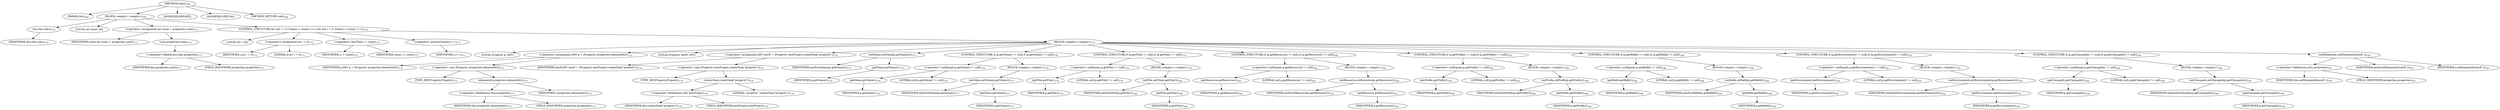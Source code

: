 digraph "reinit" {  
"143" [label = <(METHOD,reinit)<SUB>169</SUB>> ]
"4" [label = <(PARAM,this)<SUB>169</SUB>> ]
"144" [label = <(BLOCK,&lt;empty&gt;,&lt;empty&gt;)<SUB>169</SUB>> ]
"145" [label = <(init,this.init())<SUB>170</SUB>> ]
"3" [label = <(IDENTIFIER,this,this.init())<SUB>170</SUB>> ]
"146" [label = <(LOCAL,int count: int)> ]
"147" [label = <(&lt;operator&gt;.assignment,int count = properties.size())<SUB>171</SUB>> ]
"148" [label = <(IDENTIFIER,count,int count = properties.size())<SUB>171</SUB>> ]
"149" [label = <(size,properties.size())<SUB>171</SUB>> ]
"150" [label = <(&lt;operator&gt;.fieldAccess,this.properties)<SUB>171</SUB>> ]
"151" [label = <(IDENTIFIER,this,properties.size())<SUB>171</SUB>> ]
"152" [label = <(FIELD_IDENTIFIER,properties,properties)<SUB>171</SUB>> ]
"153" [label = <(CONTROL_STRUCTURE,for (int i = 0; Some(i &lt; count); i++),for (int i = 0; Some(i &lt; count); i++))<SUB>172</SUB>> ]
"154" [label = <(LOCAL,int i: int)> ]
"155" [label = <(&lt;operator&gt;.assignment,int i = 0)<SUB>172</SUB>> ]
"156" [label = <(IDENTIFIER,i,int i = 0)<SUB>172</SUB>> ]
"157" [label = <(LITERAL,0,int i = 0)<SUB>172</SUB>> ]
"158" [label = <(&lt;operator&gt;.lessThan,i &lt; count)<SUB>172</SUB>> ]
"159" [label = <(IDENTIFIER,i,i &lt; count)<SUB>172</SUB>> ]
"160" [label = <(IDENTIFIER,count,i &lt; count)<SUB>172</SUB>> ]
"161" [label = <(&lt;operator&gt;.postIncrement,i++)<SUB>172</SUB>> ]
"162" [label = <(IDENTIFIER,i,i++)<SUB>172</SUB>> ]
"163" [label = <(BLOCK,&lt;empty&gt;,&lt;empty&gt;)<SUB>172</SUB>> ]
"164" [label = <(LOCAL,Property p: ANY)> ]
"165" [label = <(&lt;operator&gt;.assignment,ANY p = (Property) properties.elementAt(i))<SUB>173</SUB>> ]
"166" [label = <(IDENTIFIER,p,ANY p = (Property) properties.elementAt(i))<SUB>173</SUB>> ]
"167" [label = <(&lt;operator&gt;.cast,(Property) properties.elementAt(i))<SUB>173</SUB>> ]
"168" [label = <(TYPE_REF,Property,Property)<SUB>173</SUB>> ]
"169" [label = <(elementAt,properties.elementAt(i))<SUB>173</SUB>> ]
"170" [label = <(&lt;operator&gt;.fieldAccess,this.properties)<SUB>173</SUB>> ]
"171" [label = <(IDENTIFIER,this,properties.elementAt(i))<SUB>173</SUB>> ]
"172" [label = <(FIELD_IDENTIFIER,properties,properties)<SUB>173</SUB>> ]
"173" [label = <(IDENTIFIER,i,properties.elementAt(i))<SUB>173</SUB>> ]
"174" [label = <(LOCAL,Property newP: ANY)> ]
"175" [label = <(&lt;operator&gt;.assignment,ANY newP = (Property) newProject.createTask(&quot;property&quot;))<SUB>174</SUB>> ]
"176" [label = <(IDENTIFIER,newP,ANY newP = (Property) newProject.createTask(&quot;property&quot;))<SUB>174</SUB>> ]
"177" [label = <(&lt;operator&gt;.cast,(Property) newProject.createTask(&quot;property&quot;))<SUB>174</SUB>> ]
"178" [label = <(TYPE_REF,Property,Property)<SUB>174</SUB>> ]
"179" [label = <(createTask,createTask(&quot;property&quot;))<SUB>174</SUB>> ]
"180" [label = <(&lt;operator&gt;.fieldAccess,this.newProject)<SUB>174</SUB>> ]
"181" [label = <(IDENTIFIER,this,createTask(&quot;property&quot;))<SUB>174</SUB>> ]
"182" [label = <(FIELD_IDENTIFIER,newProject,newProject)<SUB>174</SUB>> ]
"183" [label = <(LITERAL,&quot;property&quot;,createTask(&quot;property&quot;))<SUB>174</SUB>> ]
"184" [label = <(setName,setName(p.getName()))<SUB>175</SUB>> ]
"185" [label = <(IDENTIFIER,newP,setName(p.getName()))<SUB>175</SUB>> ]
"186" [label = <(getName,getName())<SUB>175</SUB>> ]
"187" [label = <(IDENTIFIER,p,getName())<SUB>175</SUB>> ]
"188" [label = <(CONTROL_STRUCTURE,if (p.getValue() != null),if (p.getValue() != null))<SUB>176</SUB>> ]
"189" [label = <(&lt;operator&gt;.notEquals,p.getValue() != null)<SUB>176</SUB>> ]
"190" [label = <(getValue,getValue())<SUB>176</SUB>> ]
"191" [label = <(IDENTIFIER,p,getValue())<SUB>176</SUB>> ]
"192" [label = <(LITERAL,null,p.getValue() != null)<SUB>176</SUB>> ]
"193" [label = <(BLOCK,&lt;empty&gt;,&lt;empty&gt;)<SUB>176</SUB>> ]
"194" [label = <(setValue,setValue(p.getValue()))<SUB>177</SUB>> ]
"195" [label = <(IDENTIFIER,newP,setValue(p.getValue()))<SUB>177</SUB>> ]
"196" [label = <(getValue,getValue())<SUB>177</SUB>> ]
"197" [label = <(IDENTIFIER,p,getValue())<SUB>177</SUB>> ]
"198" [label = <(CONTROL_STRUCTURE,if (p.getFile() != null),if (p.getFile() != null))<SUB>179</SUB>> ]
"199" [label = <(&lt;operator&gt;.notEquals,p.getFile() != null)<SUB>179</SUB>> ]
"200" [label = <(getFile,getFile())<SUB>179</SUB>> ]
"201" [label = <(IDENTIFIER,p,getFile())<SUB>179</SUB>> ]
"202" [label = <(LITERAL,null,p.getFile() != null)<SUB>179</SUB>> ]
"203" [label = <(BLOCK,&lt;empty&gt;,&lt;empty&gt;)<SUB>179</SUB>> ]
"204" [label = <(setFile,setFile(p.getFile()))<SUB>180</SUB>> ]
"205" [label = <(IDENTIFIER,newP,setFile(p.getFile()))<SUB>180</SUB>> ]
"206" [label = <(getFile,getFile())<SUB>180</SUB>> ]
"207" [label = <(IDENTIFIER,p,getFile())<SUB>180</SUB>> ]
"208" [label = <(CONTROL_STRUCTURE,if (p.getResource() != null),if (p.getResource() != null))<SUB>182</SUB>> ]
"209" [label = <(&lt;operator&gt;.notEquals,p.getResource() != null)<SUB>182</SUB>> ]
"210" [label = <(getResource,getResource())<SUB>182</SUB>> ]
"211" [label = <(IDENTIFIER,p,getResource())<SUB>182</SUB>> ]
"212" [label = <(LITERAL,null,p.getResource() != null)<SUB>182</SUB>> ]
"213" [label = <(BLOCK,&lt;empty&gt;,&lt;empty&gt;)<SUB>182</SUB>> ]
"214" [label = <(setResource,setResource(p.getResource()))<SUB>183</SUB>> ]
"215" [label = <(IDENTIFIER,newP,setResource(p.getResource()))<SUB>183</SUB>> ]
"216" [label = <(getResource,getResource())<SUB>183</SUB>> ]
"217" [label = <(IDENTIFIER,p,getResource())<SUB>183</SUB>> ]
"218" [label = <(CONTROL_STRUCTURE,if (p.getPrefix() != null),if (p.getPrefix() != null))<SUB>185</SUB>> ]
"219" [label = <(&lt;operator&gt;.notEquals,p.getPrefix() != null)<SUB>185</SUB>> ]
"220" [label = <(getPrefix,getPrefix())<SUB>185</SUB>> ]
"221" [label = <(IDENTIFIER,p,getPrefix())<SUB>185</SUB>> ]
"222" [label = <(LITERAL,null,p.getPrefix() != null)<SUB>185</SUB>> ]
"223" [label = <(BLOCK,&lt;empty&gt;,&lt;empty&gt;)<SUB>185</SUB>> ]
"224" [label = <(setPrefix,setPrefix(p.getPrefix()))<SUB>186</SUB>> ]
"225" [label = <(IDENTIFIER,newP,setPrefix(p.getPrefix()))<SUB>186</SUB>> ]
"226" [label = <(getPrefix,getPrefix())<SUB>186</SUB>> ]
"227" [label = <(IDENTIFIER,p,getPrefix())<SUB>186</SUB>> ]
"228" [label = <(CONTROL_STRUCTURE,if (p.getRefid() != null),if (p.getRefid() != null))<SUB>188</SUB>> ]
"229" [label = <(&lt;operator&gt;.notEquals,p.getRefid() != null)<SUB>188</SUB>> ]
"230" [label = <(getRefid,getRefid())<SUB>188</SUB>> ]
"231" [label = <(IDENTIFIER,p,getRefid())<SUB>188</SUB>> ]
"232" [label = <(LITERAL,null,p.getRefid() != null)<SUB>188</SUB>> ]
"233" [label = <(BLOCK,&lt;empty&gt;,&lt;empty&gt;)<SUB>188</SUB>> ]
"234" [label = <(setRefid,setRefid(p.getRefid()))<SUB>189</SUB>> ]
"235" [label = <(IDENTIFIER,newP,setRefid(p.getRefid()))<SUB>189</SUB>> ]
"236" [label = <(getRefid,getRefid())<SUB>189</SUB>> ]
"237" [label = <(IDENTIFIER,p,getRefid())<SUB>189</SUB>> ]
"238" [label = <(CONTROL_STRUCTURE,if (p.getEnvironment() != null),if (p.getEnvironment() != null))<SUB>191</SUB>> ]
"239" [label = <(&lt;operator&gt;.notEquals,p.getEnvironment() != null)<SUB>191</SUB>> ]
"240" [label = <(getEnvironment,getEnvironment())<SUB>191</SUB>> ]
"241" [label = <(IDENTIFIER,p,getEnvironment())<SUB>191</SUB>> ]
"242" [label = <(LITERAL,null,p.getEnvironment() != null)<SUB>191</SUB>> ]
"243" [label = <(BLOCK,&lt;empty&gt;,&lt;empty&gt;)<SUB>191</SUB>> ]
"244" [label = <(setEnvironment,setEnvironment(p.getEnvironment()))<SUB>192</SUB>> ]
"245" [label = <(IDENTIFIER,newP,setEnvironment(p.getEnvironment()))<SUB>192</SUB>> ]
"246" [label = <(getEnvironment,getEnvironment())<SUB>192</SUB>> ]
"247" [label = <(IDENTIFIER,p,getEnvironment())<SUB>192</SUB>> ]
"248" [label = <(CONTROL_STRUCTURE,if (p.getClasspath() != null),if (p.getClasspath() != null))<SUB>194</SUB>> ]
"249" [label = <(&lt;operator&gt;.notEquals,p.getClasspath() != null)<SUB>194</SUB>> ]
"250" [label = <(getClasspath,getClasspath())<SUB>194</SUB>> ]
"251" [label = <(IDENTIFIER,p,getClasspath())<SUB>194</SUB>> ]
"252" [label = <(LITERAL,null,p.getClasspath() != null)<SUB>194</SUB>> ]
"253" [label = <(BLOCK,&lt;empty&gt;,&lt;empty&gt;)<SUB>194</SUB>> ]
"254" [label = <(setClasspath,setClasspath(p.getClasspath()))<SUB>195</SUB>> ]
"255" [label = <(IDENTIFIER,newP,setClasspath(p.getClasspath()))<SUB>195</SUB>> ]
"256" [label = <(getClasspath,getClasspath())<SUB>195</SUB>> ]
"257" [label = <(IDENTIFIER,p,getClasspath())<SUB>195</SUB>> ]
"258" [label = <(setElementAt,setElementAt(newP, i))<SUB>197</SUB>> ]
"259" [label = <(&lt;operator&gt;.fieldAccess,this.properties)<SUB>197</SUB>> ]
"260" [label = <(IDENTIFIER,this,setElementAt(newP, i))<SUB>197</SUB>> ]
"261" [label = <(FIELD_IDENTIFIER,properties,properties)<SUB>197</SUB>> ]
"262" [label = <(IDENTIFIER,newP,setElementAt(newP, i))<SUB>197</SUB>> ]
"263" [label = <(IDENTIFIER,i,setElementAt(newP, i))<SUB>197</SUB>> ]
"264" [label = <(MODIFIER,PRIVATE)> ]
"265" [label = <(MODIFIER,VIRTUAL)> ]
"266" [label = <(METHOD_RETURN,void)<SUB>169</SUB>> ]
  "143" -> "4" 
  "143" -> "144" 
  "143" -> "264" 
  "143" -> "265" 
  "143" -> "266" 
  "144" -> "145" 
  "144" -> "146" 
  "144" -> "147" 
  "144" -> "153" 
  "145" -> "3" 
  "147" -> "148" 
  "147" -> "149" 
  "149" -> "150" 
  "150" -> "151" 
  "150" -> "152" 
  "153" -> "154" 
  "153" -> "155" 
  "153" -> "158" 
  "153" -> "161" 
  "153" -> "163" 
  "155" -> "156" 
  "155" -> "157" 
  "158" -> "159" 
  "158" -> "160" 
  "161" -> "162" 
  "163" -> "164" 
  "163" -> "165" 
  "163" -> "174" 
  "163" -> "175" 
  "163" -> "184" 
  "163" -> "188" 
  "163" -> "198" 
  "163" -> "208" 
  "163" -> "218" 
  "163" -> "228" 
  "163" -> "238" 
  "163" -> "248" 
  "163" -> "258" 
  "165" -> "166" 
  "165" -> "167" 
  "167" -> "168" 
  "167" -> "169" 
  "169" -> "170" 
  "169" -> "173" 
  "170" -> "171" 
  "170" -> "172" 
  "175" -> "176" 
  "175" -> "177" 
  "177" -> "178" 
  "177" -> "179" 
  "179" -> "180" 
  "179" -> "183" 
  "180" -> "181" 
  "180" -> "182" 
  "184" -> "185" 
  "184" -> "186" 
  "186" -> "187" 
  "188" -> "189" 
  "188" -> "193" 
  "189" -> "190" 
  "189" -> "192" 
  "190" -> "191" 
  "193" -> "194" 
  "194" -> "195" 
  "194" -> "196" 
  "196" -> "197" 
  "198" -> "199" 
  "198" -> "203" 
  "199" -> "200" 
  "199" -> "202" 
  "200" -> "201" 
  "203" -> "204" 
  "204" -> "205" 
  "204" -> "206" 
  "206" -> "207" 
  "208" -> "209" 
  "208" -> "213" 
  "209" -> "210" 
  "209" -> "212" 
  "210" -> "211" 
  "213" -> "214" 
  "214" -> "215" 
  "214" -> "216" 
  "216" -> "217" 
  "218" -> "219" 
  "218" -> "223" 
  "219" -> "220" 
  "219" -> "222" 
  "220" -> "221" 
  "223" -> "224" 
  "224" -> "225" 
  "224" -> "226" 
  "226" -> "227" 
  "228" -> "229" 
  "228" -> "233" 
  "229" -> "230" 
  "229" -> "232" 
  "230" -> "231" 
  "233" -> "234" 
  "234" -> "235" 
  "234" -> "236" 
  "236" -> "237" 
  "238" -> "239" 
  "238" -> "243" 
  "239" -> "240" 
  "239" -> "242" 
  "240" -> "241" 
  "243" -> "244" 
  "244" -> "245" 
  "244" -> "246" 
  "246" -> "247" 
  "248" -> "249" 
  "248" -> "253" 
  "249" -> "250" 
  "249" -> "252" 
  "250" -> "251" 
  "253" -> "254" 
  "254" -> "255" 
  "254" -> "256" 
  "256" -> "257" 
  "258" -> "259" 
  "258" -> "262" 
  "258" -> "263" 
  "259" -> "260" 
  "259" -> "261" 
}
